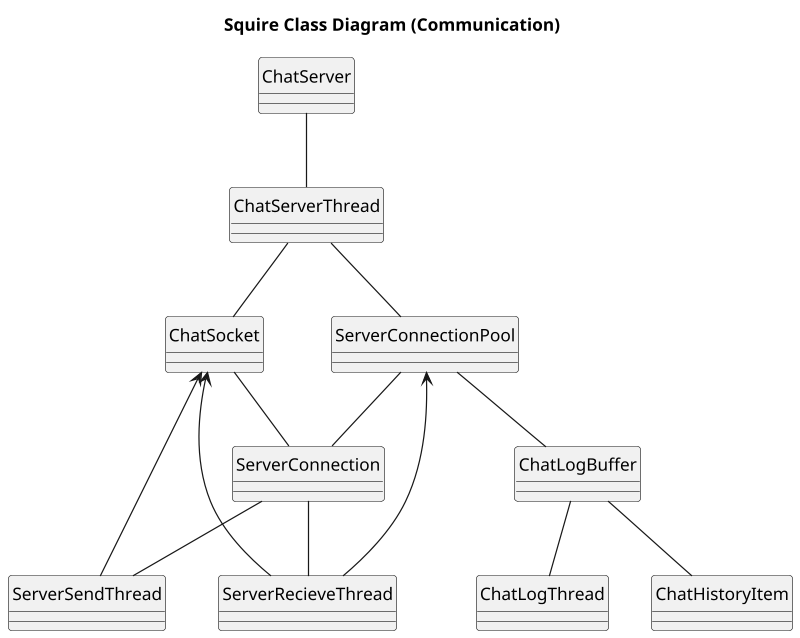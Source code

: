@startuml
scale 800 width
title Squire Class Diagram (Communication)
hide circle

ChatServer -- ChatServerThread

ChatServerThread -- ChatSocket
ChatServerThread -- ServerConnectionPool

ChatSocket -- ServerConnection
ChatSocket <-- ServerSendThread
ChatSocket <-- ServerRecieveThread

ServerConnectionPool -- ChatLogBuffer
ServerConnectionPool <-- ServerRecieveThread
ServerConnectionPool -- ServerConnection

ChatLogBuffer -- ChatLogThread
ChatLogBuffer -- ChatHistoryItem

ServerConnection -- ServerSendThread
ServerConnection -- ServerRecieveThread

@enduml

